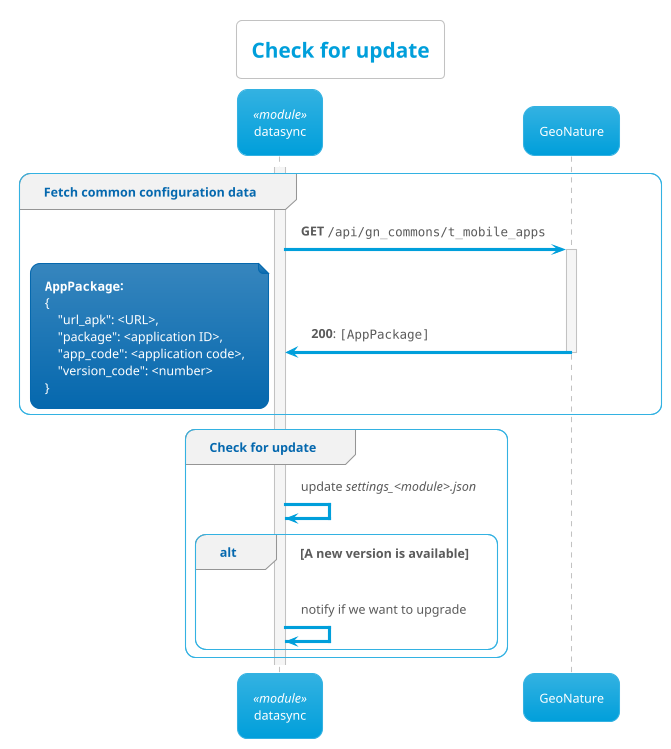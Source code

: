 @startuml

!theme bluegray

skinparam componentStyle uml2
skinparam backgroundColor transparent

title **Check for update**

participant "datasync" as datasync << module >>
participant "GeoNature" as gn

activate datasync

group Fetch common configuration data
    datasync -> gn ++ : **GET** ""/api/gn_commons/t_mobile_apps""
    gn -> datasync -- : **200**: ""[AppPackage]""
    note left
        **""AppPackage"":**
        {
            "url_apk": <URL>,
            "package": <application ID>,
            "app_code": <application code>,
            "version_code": <number>
        }
    end note
end

group Check for update
  datasync -> datasync : update //settings_<module>.json//

  alt A new version is available
    datasync -> datasync : notify if we want to upgrade
  end
end

@enduml